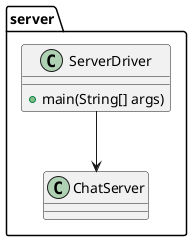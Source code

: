 @startuml ServerDriver
package server {
    class ServerDriver {
        +main(String[] args)
    }

    ServerDriver --> ChatServer
}
@enduml